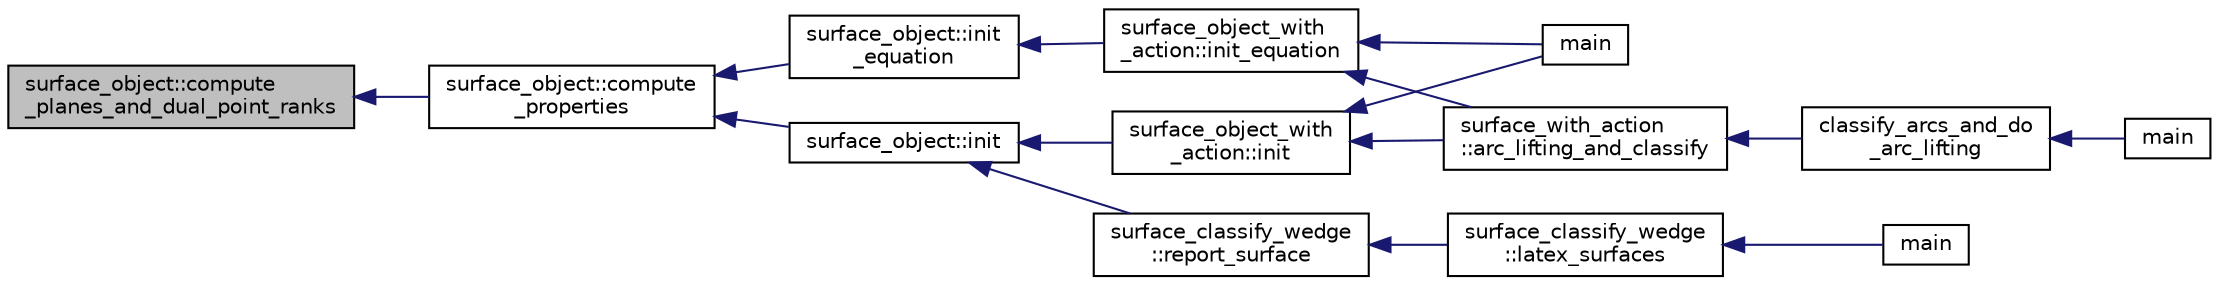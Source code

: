 digraph "surface_object::compute_planes_and_dual_point_ranks"
{
  edge [fontname="Helvetica",fontsize="10",labelfontname="Helvetica",labelfontsize="10"];
  node [fontname="Helvetica",fontsize="10",shape=record];
  rankdir="LR";
  Node255 [label="surface_object::compute\l_planes_and_dual_point_ranks",height=0.2,width=0.4,color="black", fillcolor="grey75", style="filled", fontcolor="black"];
  Node255 -> Node256 [dir="back",color="midnightblue",fontsize="10",style="solid",fontname="Helvetica"];
  Node256 [label="surface_object::compute\l_properties",height=0.2,width=0.4,color="black", fillcolor="white", style="filled",URL="$df/df8/classsurface__object.html#ad6c02c3c1432f8adfe49932041ce1b20"];
  Node256 -> Node257 [dir="back",color="midnightblue",fontsize="10",style="solid",fontname="Helvetica"];
  Node257 [label="surface_object::init\l_equation",height=0.2,width=0.4,color="black", fillcolor="white", style="filled",URL="$df/df8/classsurface__object.html#afd4f4d1accbf361897374bd18d571913"];
  Node257 -> Node258 [dir="back",color="midnightblue",fontsize="10",style="solid",fontname="Helvetica"];
  Node258 [label="surface_object_with\l_action::init_equation",height=0.2,width=0.4,color="black", fillcolor="white", style="filled",URL="$db/d28/classsurface__object__with__action.html#a310ce4189e50545dd67fa3652b8fd160"];
  Node258 -> Node259 [dir="back",color="midnightblue",fontsize="10",style="solid",fontname="Helvetica"];
  Node259 [label="main",height=0.2,width=0.4,color="black", fillcolor="white", style="filled",URL="$d2/dfa/create__surface__main_8_c.html#a217dbf8b442f20279ea00b898af96f52"];
  Node258 -> Node260 [dir="back",color="midnightblue",fontsize="10",style="solid",fontname="Helvetica"];
  Node260 [label="surface_with_action\l::arc_lifting_and_classify",height=0.2,width=0.4,color="black", fillcolor="white", style="filled",URL="$d8/df9/classsurface__with__action.html#a62a3948f830c59e09ef94937650a07a4"];
  Node260 -> Node261 [dir="back",color="midnightblue",fontsize="10",style="solid",fontname="Helvetica"];
  Node261 [label="classify_arcs_and_do\l_arc_lifting",height=0.2,width=0.4,color="black", fillcolor="white", style="filled",URL="$d6/dc3/arc__lifting__main_8_c.html#afdd7be16f16b8c71e9a72fe5f6a0b59c"];
  Node261 -> Node262 [dir="back",color="midnightblue",fontsize="10",style="solid",fontname="Helvetica"];
  Node262 [label="main",height=0.2,width=0.4,color="black", fillcolor="white", style="filled",URL="$d6/dc3/arc__lifting__main_8_c.html#a217dbf8b442f20279ea00b898af96f52"];
  Node256 -> Node263 [dir="back",color="midnightblue",fontsize="10",style="solid",fontname="Helvetica"];
  Node263 [label="surface_object::init",height=0.2,width=0.4,color="black", fillcolor="white", style="filled",URL="$df/df8/classsurface__object.html#ae51d9ac0a3853bc07908ac48ffa6e0d2"];
  Node263 -> Node264 [dir="back",color="midnightblue",fontsize="10",style="solid",fontname="Helvetica"];
  Node264 [label="surface_classify_wedge\l::report_surface",height=0.2,width=0.4,color="black", fillcolor="white", style="filled",URL="$d7/d5c/classsurface__classify__wedge.html#ad577d435c4726d0a35c10b2f8d4ed00c"];
  Node264 -> Node265 [dir="back",color="midnightblue",fontsize="10",style="solid",fontname="Helvetica"];
  Node265 [label="surface_classify_wedge\l::latex_surfaces",height=0.2,width=0.4,color="black", fillcolor="white", style="filled",URL="$d7/d5c/classsurface__classify__wedge.html#a5698763ece48d6f0a605527ca62429c5"];
  Node265 -> Node266 [dir="back",color="midnightblue",fontsize="10",style="solid",fontname="Helvetica"];
  Node266 [label="main",height=0.2,width=0.4,color="black", fillcolor="white", style="filled",URL="$df/df8/surface__classify_8_c.html#a217dbf8b442f20279ea00b898af96f52"];
  Node263 -> Node267 [dir="back",color="midnightblue",fontsize="10",style="solid",fontname="Helvetica"];
  Node267 [label="surface_object_with\l_action::init",height=0.2,width=0.4,color="black", fillcolor="white", style="filled",URL="$db/d28/classsurface__object__with__action.html#a65085da19618def3909b0f4bc27cba8a"];
  Node267 -> Node259 [dir="back",color="midnightblue",fontsize="10",style="solid",fontname="Helvetica"];
  Node267 -> Node260 [dir="back",color="midnightblue",fontsize="10",style="solid",fontname="Helvetica"];
}
